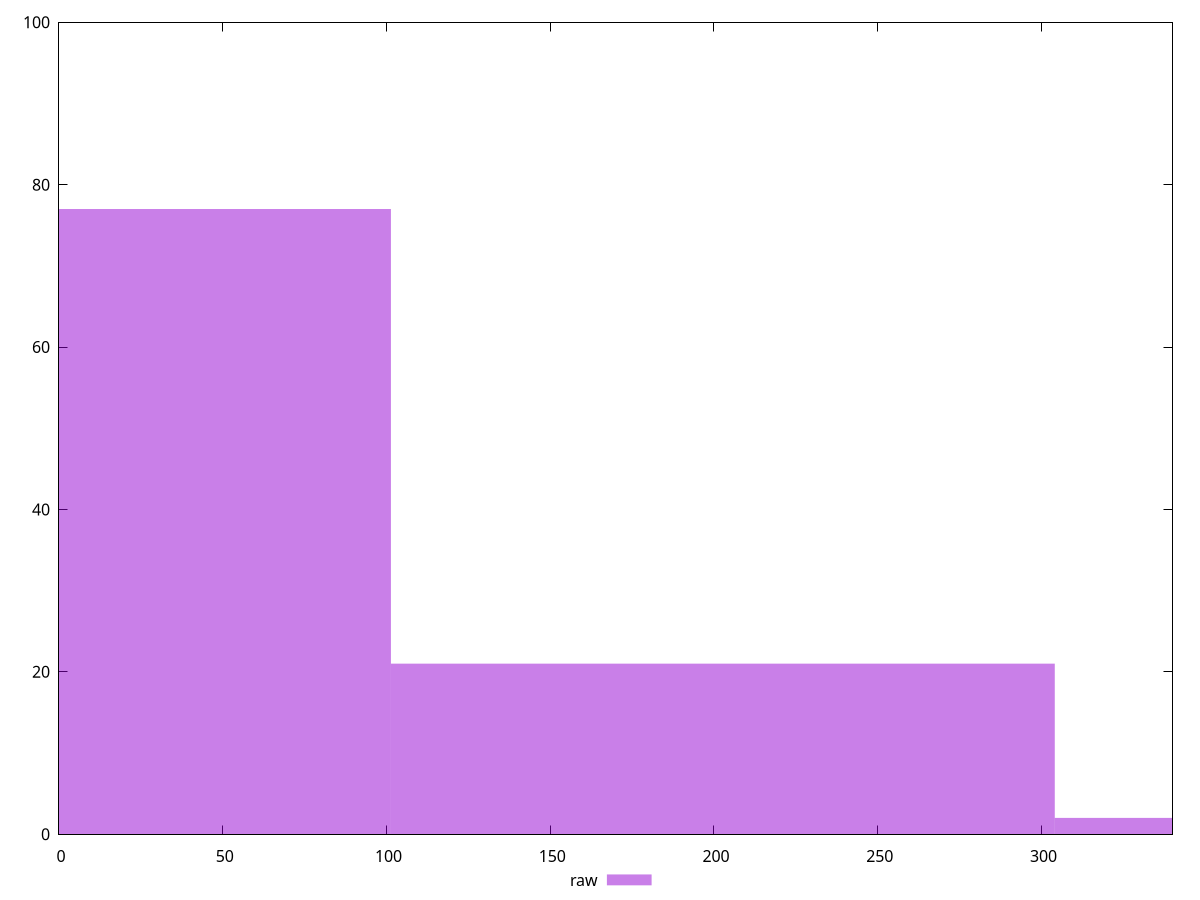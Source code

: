 reset

$raw <<EOF
202.7021585357873 21
0 77
405.4043170715746 2
EOF

set key outside below
set boxwidth 202.7021585357873
set xrange [0:340]
set yrange [0:100]
set trange [0:100]
set style fill transparent solid 0.5 noborder
set terminal svg size 640, 490 enhanced background rgb 'white'
set output "reports/report_00030_2021-02-24T20-42-31.540Z/unminified-javascript/samples/music/raw/histogram.svg"

plot $raw title "raw" with boxes

reset
